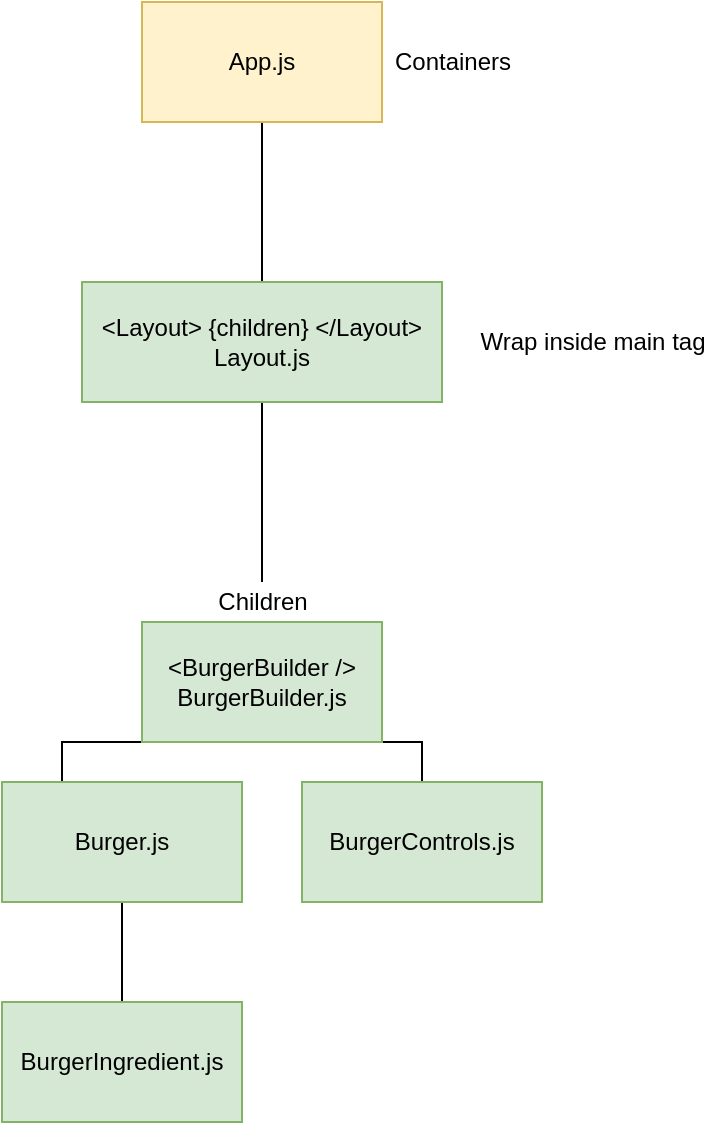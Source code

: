 <mxfile version="13.5.8" type="device"><diagram id="rYt1pTvRAxhA0q-n-2Xz" name="Component Structure"><mxGraphModel dx="946" dy="664" grid="1" gridSize="10" guides="1" tooltips="1" connect="1" arrows="1" fold="1" page="1" pageScale="1" pageWidth="1700" pageHeight="1100" math="0" shadow="0"><root><mxCell id="0"/><mxCell id="1" parent="0"/><mxCell id="-ZREcoe9ZB0g4b4Y6aIm-6" style="edgeStyle=orthogonalEdgeStyle;rounded=0;orthogonalLoop=1;jettySize=auto;html=1;entryX=0.5;entryY=0;entryDx=0;entryDy=0;endArrow=none;endFill=0;" edge="1" parent="1" source="-ZREcoe9ZB0g4b4Y6aIm-1" target="-ZREcoe9ZB0g4b4Y6aIm-2"><mxGeometry relative="1" as="geometry"/></mxCell><mxCell id="-ZREcoe9ZB0g4b4Y6aIm-1" value="App.js" style="rounded=0;whiteSpace=wrap;html=1;fillColor=#fff2cc;strokeColor=#d6b656;" vertex="1" parent="1"><mxGeometry x="470" y="90" width="120" height="60" as="geometry"/></mxCell><mxCell id="-ZREcoe9ZB0g4b4Y6aIm-3" style="edgeStyle=orthogonalEdgeStyle;rounded=0;orthogonalLoop=1;jettySize=auto;html=1;endArrow=none;endFill=0;" edge="1" parent="1" source="-ZREcoe9ZB0g4b4Y6aIm-2" target="-ZREcoe9ZB0g4b4Y6aIm-4"><mxGeometry relative="1" as="geometry"><mxPoint x="530" y="370" as="targetPoint"/></mxGeometry></mxCell><mxCell id="-ZREcoe9ZB0g4b4Y6aIm-2" value="&amp;lt;Layout&amp;gt; {children} &amp;lt;/Layout&amp;gt;&lt;br&gt;Layout.js" style="rounded=0;whiteSpace=wrap;html=1;fillColor=#d5e8d4;strokeColor=#82b366;" vertex="1" parent="1"><mxGeometry x="440" y="230" width="180" height="60" as="geometry"/></mxCell><mxCell id="-ZREcoe9ZB0g4b4Y6aIm-4" value="Children" style="text;html=1;align=center;verticalAlign=middle;resizable=0;points=[];autosize=1;" vertex="1" parent="1"><mxGeometry x="500" y="380" width="60" height="20" as="geometry"/></mxCell><mxCell id="-ZREcoe9ZB0g4b4Y6aIm-9" style="edgeStyle=orthogonalEdgeStyle;rounded=0;orthogonalLoop=1;jettySize=auto;html=1;entryX=0.25;entryY=0;entryDx=0;entryDy=0;endArrow=none;endFill=0;" edge="1" parent="1" source="-ZREcoe9ZB0g4b4Y6aIm-5" target="-ZREcoe9ZB0g4b4Y6aIm-7"><mxGeometry relative="1" as="geometry"><Array as="points"><mxPoint x="430" y="460"/></Array></mxGeometry></mxCell><mxCell id="-ZREcoe9ZB0g4b4Y6aIm-10" style="edgeStyle=orthogonalEdgeStyle;rounded=0;orthogonalLoop=1;jettySize=auto;html=1;endArrow=none;endFill=0;entryX=0.5;entryY=0;entryDx=0;entryDy=0;" edge="1" parent="1" source="-ZREcoe9ZB0g4b4Y6aIm-5" target="-ZREcoe9ZB0g4b4Y6aIm-8"><mxGeometry relative="1" as="geometry"><mxPoint x="610" y="470" as="targetPoint"/><Array as="points"><mxPoint x="610" y="460"/></Array></mxGeometry></mxCell><mxCell id="-ZREcoe9ZB0g4b4Y6aIm-5" value="&amp;lt;BurgerBuilder /&amp;gt;&lt;br&gt;BurgerBuilder.js" style="rounded=0;whiteSpace=wrap;html=1;fillColor=#d5e8d4;strokeColor=#82b366;" vertex="1" parent="1"><mxGeometry x="470" y="400" width="120" height="60" as="geometry"/></mxCell><mxCell id="-ZREcoe9ZB0g4b4Y6aIm-11" style="edgeStyle=orthogonalEdgeStyle;rounded=0;orthogonalLoop=1;jettySize=auto;html=1;endArrow=none;endFill=0;" edge="1" parent="1" source="-ZREcoe9ZB0g4b4Y6aIm-7"><mxGeometry relative="1" as="geometry"><mxPoint x="460" y="590" as="targetPoint"/></mxGeometry></mxCell><mxCell id="-ZREcoe9ZB0g4b4Y6aIm-7" value="Burger.js" style="rounded=0;whiteSpace=wrap;html=1;fillColor=#d5e8d4;strokeColor=#82b366;" vertex="1" parent="1"><mxGeometry x="400" y="480" width="120" height="60" as="geometry"/></mxCell><mxCell id="-ZREcoe9ZB0g4b4Y6aIm-8" value="BurgerControls.js" style="rounded=0;whiteSpace=wrap;html=1;fillColor=#d5e8d4;strokeColor=#82b366;" vertex="1" parent="1"><mxGeometry x="550" y="480" width="120" height="60" as="geometry"/></mxCell><mxCell id="-ZREcoe9ZB0g4b4Y6aIm-12" value="BurgerIngredient.js" style="rounded=0;whiteSpace=wrap;html=1;fillColor=#d5e8d4;strokeColor=#82b366;" vertex="1" parent="1"><mxGeometry x="400" y="590" width="120" height="60" as="geometry"/></mxCell><mxCell id="-ZREcoe9ZB0g4b4Y6aIm-13" value="Containers" style="text;html=1;align=center;verticalAlign=middle;resizable=0;points=[];autosize=1;" vertex="1" parent="1"><mxGeometry x="590" y="110" width="70" height="20" as="geometry"/></mxCell><mxCell id="-ZREcoe9ZB0g4b4Y6aIm-14" value="Wrap inside main tag" style="text;html=1;align=center;verticalAlign=middle;resizable=0;points=[];autosize=1;" vertex="1" parent="1"><mxGeometry x="630" y="250" width="130" height="20" as="geometry"/></mxCell></root></mxGraphModel></diagram></mxfile>